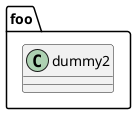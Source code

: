 {
  "sha1": "dxoel5mjcvk1c6xxsvrtygo1wgpb19m",
  "insertion": {
    "when": "2024-06-01T09:03:03.563Z",
    "user": "plantuml@gmail.com"
  }
}
@startuml
package foo [[http://www.google.com]] {
'class dummy1 [[http://fr]]
class dummy2
}
@enduml
